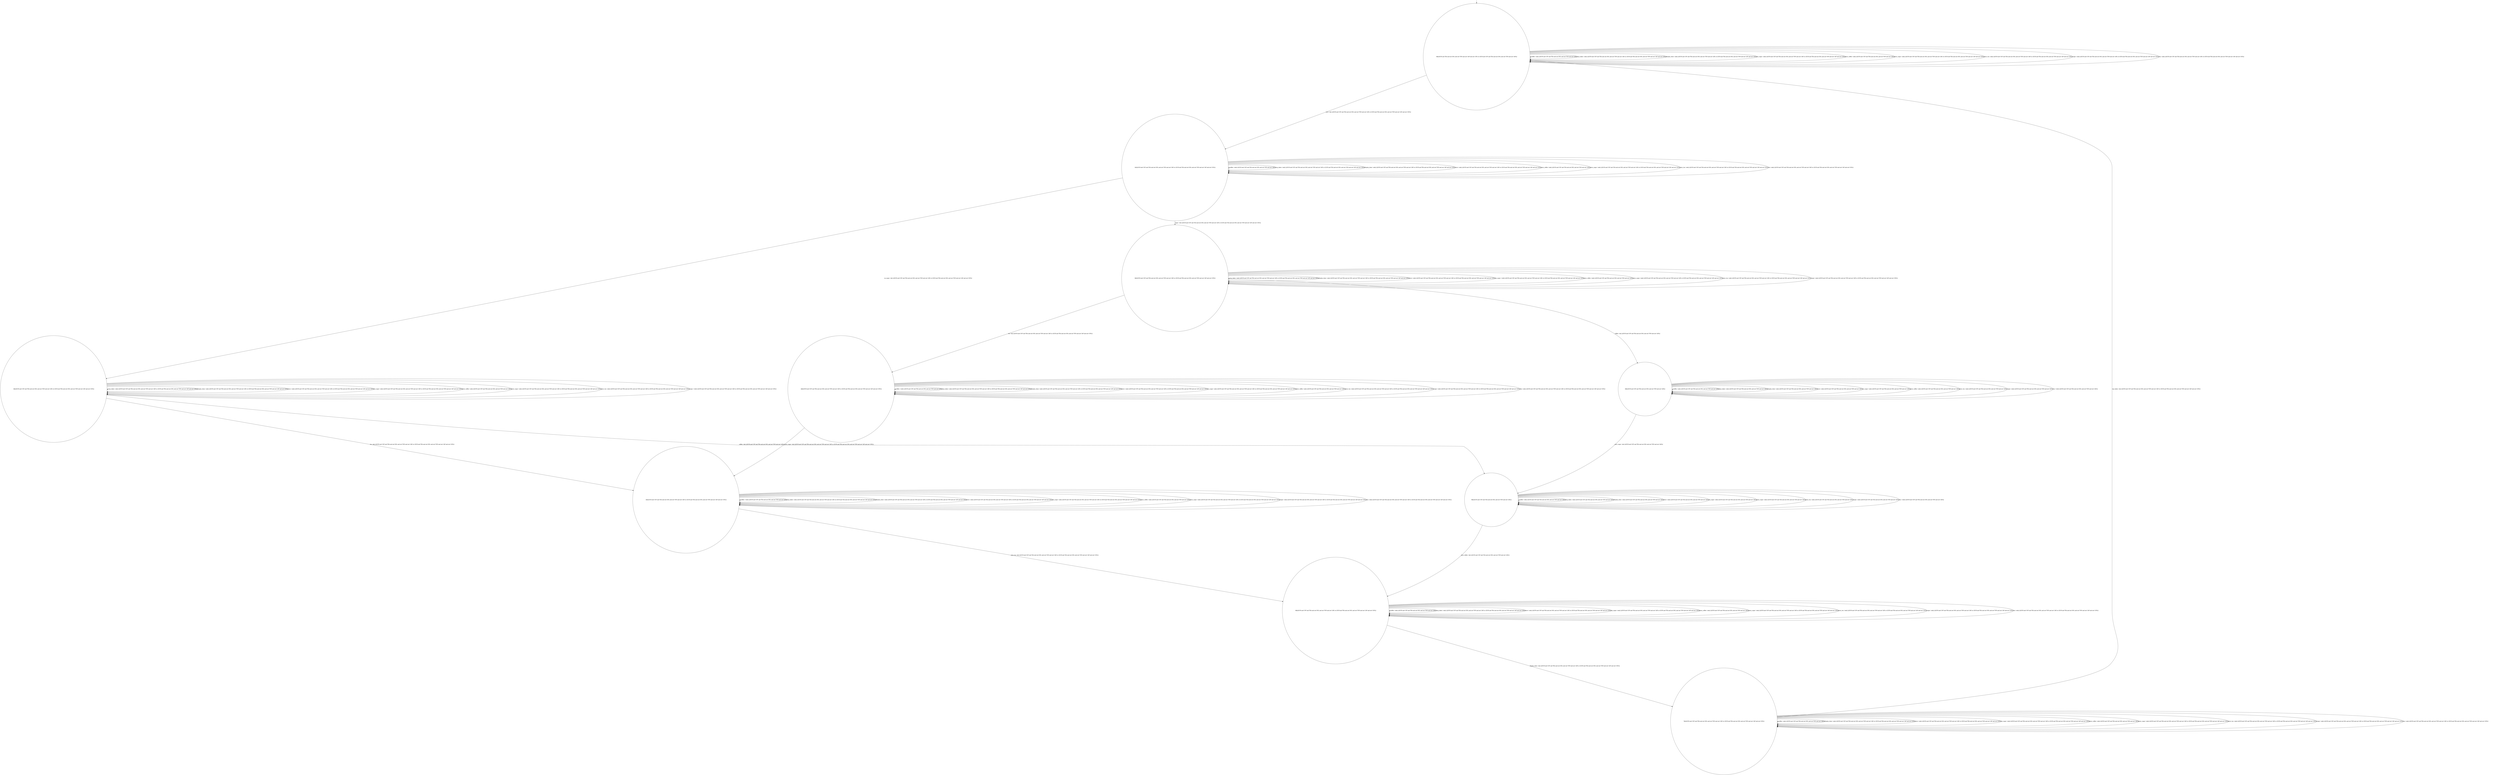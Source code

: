 digraph g {
	edge [lblstyle="above, sloped"];
	s0 [shape="circle" label="0@[((EUR and TEA and not DOL and not TON and not CAP and not COF) or (EUR and COF and TEA and not DOL and not TON and not CAP))]"];
	s1 [shape="circle" label="1@[((EUR and COF and TEA and not DOL and not TON and not CAP) or (EUR and TEA and not DOL and not TON and not CAP and not COF))]"];
	s2 [shape="circle" label="2@[((EUR and COF and TEA and not DOL and not TON and not CAP) or (EUR and TEA and not DOL and not TON and not CAP and not COF))]"];
	s3 [shape="circle" label="3@[((EUR and COF and TEA and not DOL and not TON and not CAP) or (EUR and TEA and not DOL and not TON and not CAP and not COF))]"];
	s4 [shape="circle" label="4@[((EUR and COF and TEA and not DOL and not TON and not CAP) or (EUR and TEA and not DOL and not TON and not CAP and not COF))]"];
	s5 [shape="circle" label="5@[((EUR and COF and TEA and not DOL and not TON and not CAP) or (EUR and TEA and not DOL and not TON and not CAP and not COF))]"];
	s6 [shape="circle" label="6@[((EUR and COF and TEA and not DOL and not TON and not CAP) or (EUR and TEA and not DOL and not TON and not CAP and not COF))]"];
	s7 [shape="circle" label="7@[((EUR and COF and TEA and not DOL and not TON and not CAP) or (EUR and TEA and not DOL and not TON and not CAP and not COF))]"];
	s8 [shape="circle" label="8@[((EUR and COF and TEA and not DOL and not TON and not CAP))]"];
	s9 [shape="circle" label="9@[((EUR and COF and TEA and not DOL and not TON and not CAP))]"];
	s0 -> s0 [label="coffee / nok() [((EUR and COF and TEA and not DOL and not TON and not CAP))]"];
	s0 -> s0 [label="cup_taken / nok() [((EUR and COF and TEA and not DOL and not TON and not CAP) or (EUR and TEA and not DOL and not TON and not CAP and not COF))]"];
	s0 -> s0 [label="display_done / nok() [((EUR and COF and TEA and not DOL and not TON and not CAP) or (EUR and TEA and not DOL and not TON and not CAP and not COF))]"];
	s0 -> s1 [label="euro / ok() [((EUR and COF and TEA and not DOL and not TON and not CAP) or (EUR and TEA and not DOL and not TON and not CAP and not COF))]"];
	s0 -> s0 [label="no_sugar / nok() [((EUR and COF and TEA and not DOL and not TON and not CAP) or (EUR and TEA and not DOL and not TON and not CAP and not COF))]"];
	s0 -> s0 [label="pour_coffee / nok() [((EUR and COF and TEA and not DOL and not TON and not CAP))]"];
	s0 -> s0 [label="pour_sugar / nok() [((EUR and COF and TEA and not DOL and not TON and not CAP) or (EUR and TEA and not DOL and not TON and not CAP and not COF))]"];
	s0 -> s0 [label="pour_tea / nok() [((EUR and COF and TEA and not DOL and not TON and not CAP) or (EUR and TEA and not DOL and not TON and not CAP and not COF))]"];
	s0 -> s0 [label="sugar / nok() [((EUR and COF and TEA and not DOL and not TON and not CAP) or (EUR and TEA and not DOL and not TON and not CAP and not COF))]"];
	s0 -> s0 [label="tea / nok() [((EUR and COF and TEA and not DOL and not TON and not CAP) or (EUR and TEA and not DOL and not TON and not CAP and not COF))]"];
	s1 -> s1 [label="coffee / nok() [((EUR and COF and TEA and not DOL and not TON and not CAP))]"];
	s1 -> s1 [label="cup_taken / nok() [((EUR and COF and TEA and not DOL and not TON and not CAP) or (EUR and TEA and not DOL and not TON and not CAP and not COF))]"];
	s1 -> s1 [label="display_done / nok() [((EUR and COF and TEA and not DOL and not TON and not CAP) or (EUR and TEA and not DOL and not TON and not CAP and not COF))]"];
	s1 -> s1 [label="euro / nok() [((EUR and COF and TEA and not DOL and not TON and not CAP) or (EUR and TEA and not DOL and not TON and not CAP and not COF))]"];
	s1 -> s2 [label="no_sugar / ok() [((EUR and COF and TEA and not DOL and not TON and not CAP) or (EUR and TEA and not DOL and not TON and not CAP and not COF))]"];
	s1 -> s1 [label="pour_coffee / nok() [((EUR and COF and TEA and not DOL and not TON and not CAP))]"];
	s1 -> s1 [label="pour_sugar / nok() [((EUR and COF and TEA and not DOL and not TON and not CAP) or (EUR and TEA and not DOL and not TON and not CAP and not COF))]"];
	s1 -> s1 [label="pour_tea / nok() [((EUR and COF and TEA and not DOL and not TON and not CAP) or (EUR and TEA and not DOL and not TON and not CAP and not COF))]"];
	s1 -> s3 [label="sugar / ok() [((EUR and COF and TEA and not DOL and not TON and not CAP) or (EUR and TEA and not DOL and not TON and not CAP and not COF))]"];
	s1 -> s1 [label="tea / nok() [((EUR and COF and TEA and not DOL and not TON and not CAP) or (EUR and TEA and not DOL and not TON and not CAP and not COF))]"];
	s2 -> s9 [label="coffee / ok() [((EUR and COF and TEA and not DOL and not TON and not CAP))]"];
	s2 -> s2 [label="cup_taken / nok() [((EUR and COF and TEA and not DOL and not TON and not CAP) or (EUR and TEA and not DOL and not TON and not CAP and not COF))]"];
	s2 -> s2 [label="display_done / nok() [((EUR and COF and TEA and not DOL and not TON and not CAP) or (EUR and TEA and not DOL and not TON and not CAP and not COF))]"];
	s2 -> s2 [label="euro / nok() [((EUR and COF and TEA and not DOL and not TON and not CAP) or (EUR and TEA and not DOL and not TON and not CAP and not COF))]"];
	s2 -> s2 [label="no_sugar / nok() [((EUR and COF and TEA and not DOL and not TON and not CAP) or (EUR and TEA and not DOL and not TON and not CAP and not COF))]"];
	s2 -> s2 [label="pour_coffee / nok() [((EUR and COF and TEA and not DOL and not TON and not CAP))]"];
	s2 -> s2 [label="pour_sugar / nok() [((EUR and COF and TEA and not DOL and not TON and not CAP) or (EUR and TEA and not DOL and not TON and not CAP and not COF))]"];
	s2 -> s2 [label="pour_tea / nok() [((EUR and COF and TEA and not DOL and not TON and not CAP) or (EUR and TEA and not DOL and not TON and not CAP and not COF))]"];
	s2 -> s2 [label="sugar / void() [((EUR and COF and TEA and not DOL and not TON and not CAP) or (EUR and TEA and not DOL and not TON and not CAP and not COF))]"];
	s2 -> s5 [label="tea / ok() [((EUR and COF and TEA and not DOL and not TON and not CAP) or (EUR and TEA and not DOL and not TON and not CAP and not COF))]"];
	s3 -> s8 [label="coffee / ok() [((EUR and COF and TEA and not DOL and not TON and not CAP))]"];
	s3 -> s3 [label="cup_taken / nok() [((EUR and COF and TEA and not DOL and not TON and not CAP) or (EUR and TEA and not DOL and not TON and not CAP and not COF))]"];
	s3 -> s3 [label="display_done / nok() [((EUR and COF and TEA and not DOL and not TON and not CAP) or (EUR and TEA and not DOL and not TON and not CAP and not COF))]"];
	s3 -> s3 [label="euro / nok() [((EUR and COF and TEA and not DOL and not TON and not CAP) or (EUR and TEA and not DOL and not TON and not CAP and not COF))]"];
	s3 -> s3 [label="no_sugar / void() [((EUR and COF and TEA and not DOL and not TON and not CAP) or (EUR and TEA and not DOL and not TON and not CAP and not COF))]"];
	s3 -> s3 [label="pour_coffee / nok() [((EUR and COF and TEA and not DOL and not TON and not CAP))]"];
	s3 -> s3 [label="pour_sugar / nok() [((EUR and COF and TEA and not DOL and not TON and not CAP) or (EUR and TEA and not DOL and not TON and not CAP and not COF))]"];
	s3 -> s3 [label="pour_tea / nok() [((EUR and COF and TEA and not DOL and not TON and not CAP) or (EUR and TEA and not DOL and not TON and not CAP and not COF))]"];
	s3 -> s3 [label="sugar / nok() [((EUR and COF and TEA and not DOL and not TON and not CAP) or (EUR and TEA and not DOL and not TON and not CAP and not COF))]"];
	s3 -> s4 [label="tea / ok() [((EUR and COF and TEA and not DOL and not TON and not CAP) or (EUR and TEA and not DOL and not TON and not CAP and not COF))]"];
	s4 -> s4 [label="coffee / void() [((EUR and COF and TEA and not DOL and not TON and not CAP))]"];
	s4 -> s4 [label="cup_taken / nok() [((EUR and COF and TEA and not DOL and not TON and not CAP) or (EUR and TEA and not DOL and not TON and not CAP and not COF))]"];
	s4 -> s4 [label="display_done / nok() [((EUR and COF and TEA and not DOL and not TON and not CAP) or (EUR and TEA and not DOL and not TON and not CAP and not COF))]"];
	s4 -> s4 [label="euro / nok() [((EUR and COF and TEA and not DOL and not TON and not CAP) or (EUR and TEA and not DOL and not TON and not CAP and not COF))]"];
	s4 -> s4 [label="no_sugar / nok() [((EUR and COF and TEA and not DOL and not TON and not CAP) or (EUR and TEA and not DOL and not TON and not CAP and not COF))]"];
	s4 -> s4 [label="pour_coffee / nok() [((EUR and COF and TEA and not DOL and not TON and not CAP))]"];
	s4 -> s5 [label="pour_sugar / ok() [((EUR and COF and TEA and not DOL and not TON and not CAP) or (EUR and TEA and not DOL and not TON and not CAP and not COF))]"];
	s4 -> s4 [label="pour_tea / nok() [((EUR and COF and TEA and not DOL and not TON and not CAP) or (EUR and TEA and not DOL and not TON and not CAP and not COF))]"];
	s4 -> s4 [label="sugar / nok() [((EUR and COF and TEA and not DOL and not TON and not CAP) or (EUR and TEA and not DOL and not TON and not CAP and not COF))]"];
	s4 -> s4 [label="tea / nok() [((EUR and COF and TEA and not DOL and not TON and not CAP) or (EUR and TEA and not DOL and not TON and not CAP and not COF))]"];
	s5 -> s5 [label="coffee / void() [((EUR and COF and TEA and not DOL and not TON and not CAP))]"];
	s5 -> s5 [label="cup_taken / nok() [((EUR and COF and TEA and not DOL and not TON and not CAP) or (EUR and TEA and not DOL and not TON and not CAP and not COF))]"];
	s5 -> s5 [label="display_done / nok() [((EUR and COF and TEA and not DOL and not TON and not CAP) or (EUR and TEA and not DOL and not TON and not CAP and not COF))]"];
	s5 -> s5 [label="euro / nok() [((EUR and COF and TEA and not DOL and not TON and not CAP) or (EUR and TEA and not DOL and not TON and not CAP and not COF))]"];
	s5 -> s5 [label="no_sugar / nok() [((EUR and COF and TEA and not DOL and not TON and not CAP) or (EUR and TEA and not DOL and not TON and not CAP and not COF))]"];
	s5 -> s5 [label="pour_coffee / nok() [((EUR and COF and TEA and not DOL and not TON and not CAP))]"];
	s5 -> s5 [label="pour_sugar / nok() [((EUR and COF and TEA and not DOL and not TON and not CAP) or (EUR and TEA and not DOL and not TON and not CAP and not COF))]"];
	s5 -> s6 [label="pour_tea / ok() [((EUR and COF and TEA and not DOL and not TON and not CAP) or (EUR and TEA and not DOL and not TON and not CAP and not COF))]"];
	s5 -> s5 [label="sugar / nok() [((EUR and COF and TEA and not DOL and not TON and not CAP) or (EUR and TEA and not DOL and not TON and not CAP and not COF))]"];
	s5 -> s5 [label="tea / nok() [((EUR and COF and TEA and not DOL and not TON and not CAP) or (EUR and TEA and not DOL and not TON and not CAP and not COF))]"];
	s6 -> s6 [label="coffee / nok() [((EUR and COF and TEA and not DOL and not TON and not CAP))]"];
	s6 -> s6 [label="cup_taken / nok() [((EUR and COF and TEA and not DOL and not TON and not CAP) or (EUR and TEA and not DOL and not TON and not CAP and not COF))]"];
	s6 -> s7 [label="display_done / ok() [((EUR and COF and TEA and not DOL and not TON and not CAP) or (EUR and TEA and not DOL and not TON and not CAP and not COF))]"];
	s6 -> s6 [label="euro / nok() [((EUR and COF and TEA and not DOL and not TON and not CAP) or (EUR and TEA and not DOL and not TON and not CAP and not COF))]"];
	s6 -> s6 [label="no_sugar / nok() [((EUR and COF and TEA and not DOL and not TON and not CAP) or (EUR and TEA and not DOL and not TON and not CAP and not COF))]"];
	s6 -> s6 [label="pour_coffee / nok() [((EUR and COF and TEA and not DOL and not TON and not CAP))]"];
	s6 -> s6 [label="pour_sugar / nok() [((EUR and COF and TEA and not DOL and not TON and not CAP) or (EUR and TEA and not DOL and not TON and not CAP and not COF))]"];
	s6 -> s6 [label="pour_tea / nok() [((EUR and COF and TEA and not DOL and not TON and not CAP) or (EUR and TEA and not DOL and not TON and not CAP and not COF))]"];
	s6 -> s6 [label="sugar / nok() [((EUR and COF and TEA and not DOL and not TON and not CAP) or (EUR and TEA and not DOL and not TON and not CAP and not COF))]"];
	s6 -> s6 [label="tea / nok() [((EUR and COF and TEA and not DOL and not TON and not CAP) or (EUR and TEA and not DOL and not TON and not CAP and not COF))]"];
	s7 -> s7 [label="coffee / nok() [((EUR and COF and TEA and not DOL and not TON and not CAP))]"];
	s7 -> s0 [label="cup_taken / ok() [((EUR and COF and TEA and not DOL and not TON and not CAP) or (EUR and TEA and not DOL and not TON and not CAP and not COF))]"];
	s7 -> s7 [label="display_done / nok() [((EUR and COF and TEA and not DOL and not TON and not CAP) or (EUR and TEA and not DOL and not TON and not CAP and not COF))]"];
	s7 -> s7 [label="euro / nok() [((EUR and COF and TEA and not DOL and not TON and not CAP) or (EUR and TEA and not DOL and not TON and not CAP and not COF))]"];
	s7 -> s7 [label="no_sugar / nok() [((EUR and COF and TEA and not DOL and not TON and not CAP) or (EUR and TEA and not DOL and not TON and not CAP and not COF))]"];
	s7 -> s7 [label="pour_coffee / nok() [((EUR and COF and TEA and not DOL and not TON and not CAP))]"];
	s7 -> s7 [label="pour_sugar / nok() [((EUR and COF and TEA and not DOL and not TON and not CAP) or (EUR and TEA and not DOL and not TON and not CAP and not COF))]"];
	s7 -> s7 [label="pour_tea / nok() [((EUR and COF and TEA and not DOL and not TON and not CAP) or (EUR and TEA and not DOL and not TON and not CAP and not COF))]"];
	s7 -> s7 [label="sugar / nok() [((EUR and COF and TEA and not DOL and not TON and not CAP) or (EUR and TEA and not DOL and not TON and not CAP and not COF))]"];
	s7 -> s7 [label="tea / nok() [((EUR and COF and TEA and not DOL and not TON and not CAP) or (EUR and TEA and not DOL and not TON and not CAP and not COF))]"];
	s8 -> s8 [label="coffee / nok() [((EUR and COF and TEA and not DOL and not TON and not CAP))]"];
	s8 -> s8 [label="cup_taken / nok() [((EUR and COF and TEA and not DOL and not TON and not CAP))]"];
	s8 -> s8 [label="display_done / nok() [((EUR and COF and TEA and not DOL and not TON and not CAP))]"];
	s8 -> s8 [label="euro / nok() [((EUR and COF and TEA and not DOL and not TON and not CAP))]"];
	s8 -> s8 [label="no_sugar / nok() [((EUR and COF and TEA and not DOL and not TON and not CAP))]"];
	s8 -> s8 [label="pour_coffee / nok() [((EUR and COF and TEA and not DOL and not TON and not CAP))]"];
	s8 -> s9 [label="pour_sugar / ok() [((EUR and COF and TEA and not DOL and not TON and not CAP))]"];
	s8 -> s8 [label="pour_tea / nok() [((EUR and COF and TEA and not DOL and not TON and not CAP))]"];
	s8 -> s8 [label="sugar / nok() [((EUR and COF and TEA and not DOL and not TON and not CAP))]"];
	s8 -> s8 [label="tea / void() [((EUR and COF and TEA and not DOL and not TON and not CAP))]"];
	s9 -> s9 [label="coffee / nok() [((EUR and COF and TEA and not DOL and not TON and not CAP))]"];
	s9 -> s9 [label="cup_taken / nok() [((EUR and COF and TEA and not DOL and not TON and not CAP))]"];
	s9 -> s9 [label="display_done / nok() [((EUR and COF and TEA and not DOL and not TON and not CAP))]"];
	s9 -> s9 [label="euro / nok() [((EUR and COF and TEA and not DOL and not TON and not CAP))]"];
	s9 -> s9 [label="no_sugar / nok() [((EUR and COF and TEA and not DOL and not TON and not CAP))]"];
	s9 -> s6 [label="pour_coffee / ok() [((EUR and COF and TEA and not DOL and not TON and not CAP))]"];
	s9 -> s9 [label="pour_sugar / nok() [((EUR and COF and TEA and not DOL and not TON and not CAP))]"];
	s9 -> s9 [label="pour_tea / nok() [((EUR and COF and TEA and not DOL and not TON and not CAP))]"];
	s9 -> s9 [label="sugar / nok() [((EUR and COF and TEA and not DOL and not TON and not CAP))]"];
	s9 -> s9 [label="tea / void() [((EUR and COF and TEA and not DOL and not TON and not CAP))]"];
	__start0 [label="" shape="none" width="0" height="0"];
	__start0 -> s0;
}